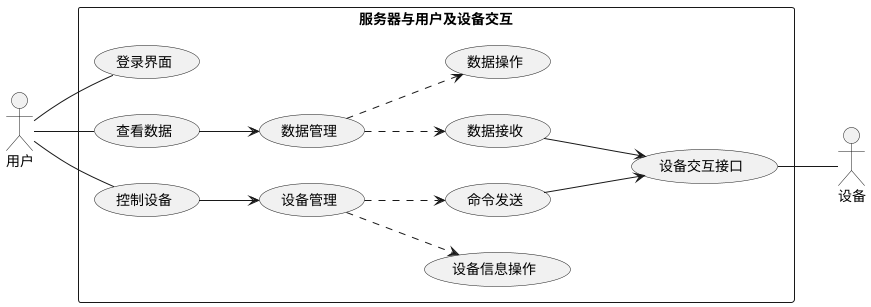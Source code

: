 @startuml 服务器与用户及设备交互
left to right direction
skinparam packageStyle rectangle
actor 用户 as user
rectangle 服务器与用户及设备交互{
    user -- (登录界面)
    user -- (查看数据)
    user -- (控制设备)
    (查看数据) --> (数据管理)
    (控制设备) --> (设备管理)
    (数据管理) ..> (数据接收)
    (数据管理) ..> (数据操作)
    (设备管理) ..> (设备信息操作)
    (设备管理) ..> (命令发送)
    (数据接收) --> (设备交互接口)
    (命令发送) --> (设备交互接口)
}
actor 设备 as device
(设备交互接口) -- device
@enduml